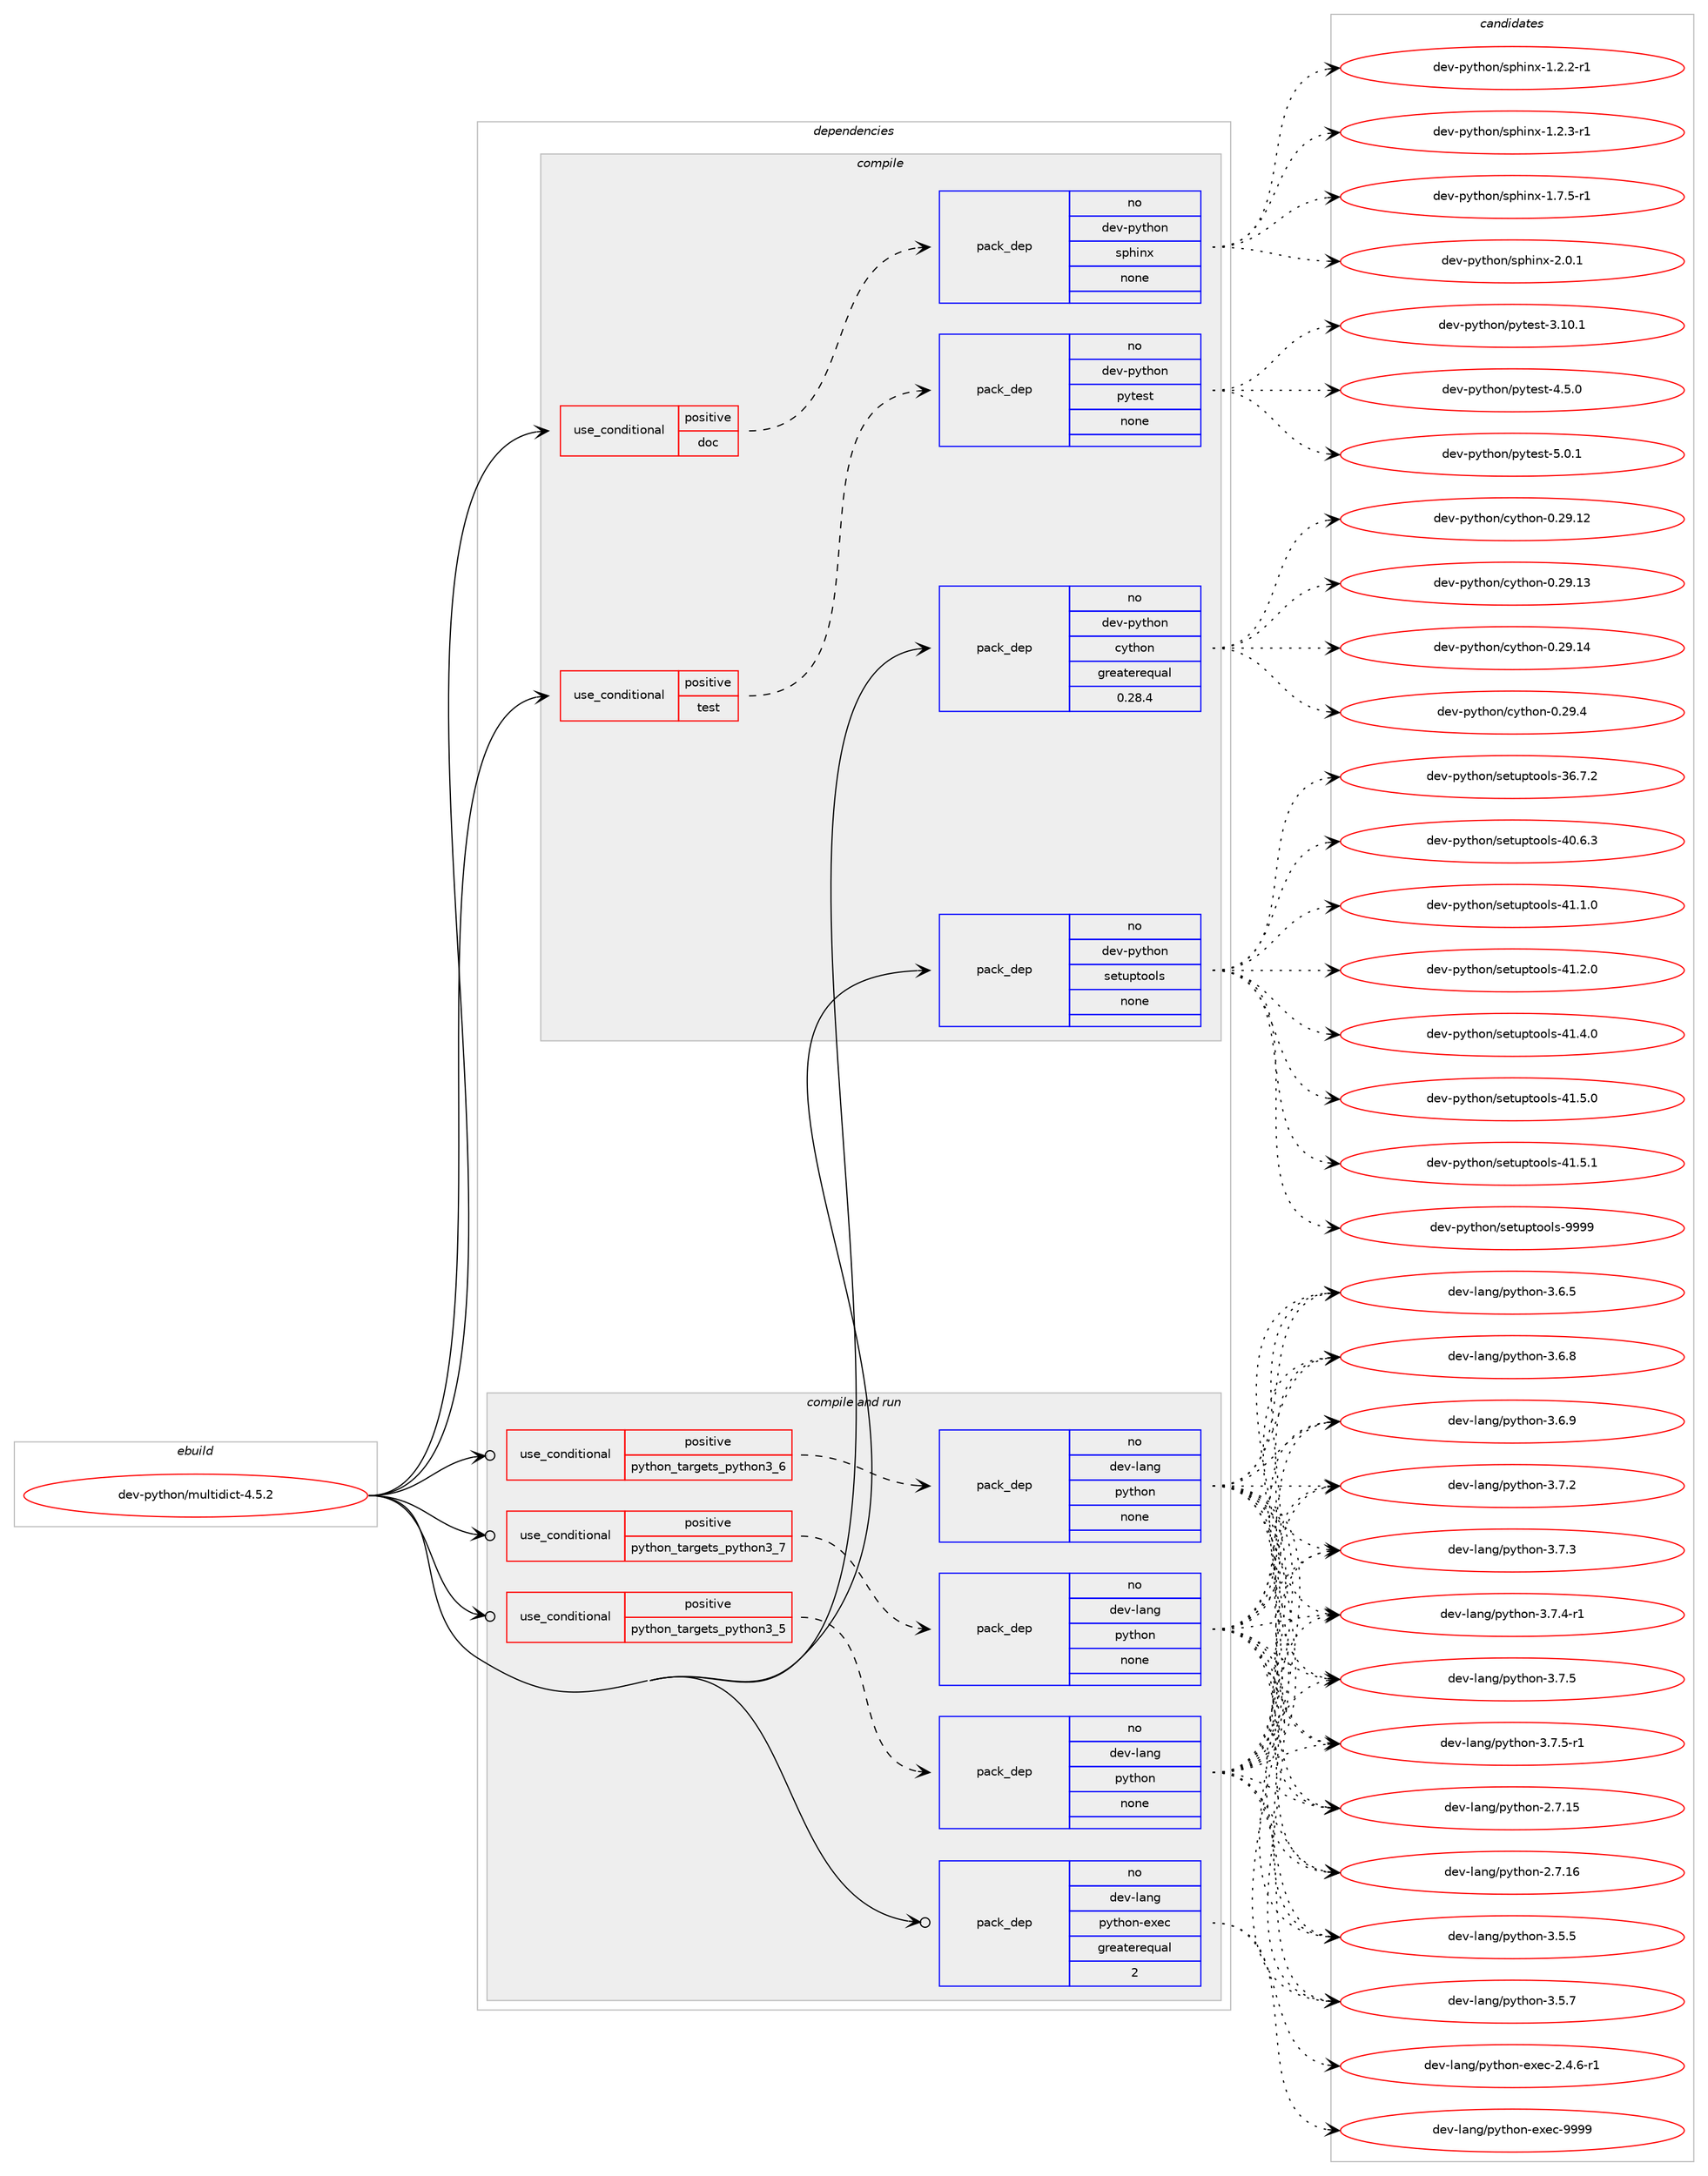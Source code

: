 digraph prolog {

# *************
# Graph options
# *************

newrank=true;
concentrate=true;
compound=true;
graph [rankdir=LR,fontname=Helvetica,fontsize=10,ranksep=1.5];#, ranksep=2.5, nodesep=0.2];
edge  [arrowhead=vee];
node  [fontname=Helvetica,fontsize=10];

# **********
# The ebuild
# **********

subgraph cluster_leftcol {
color=gray;
rank=same;
label=<<i>ebuild</i>>;
id [label="dev-python/multidict-4.5.2", color=red, width=4, href="../dev-python/multidict-4.5.2.svg"];
}

# ****************
# The dependencies
# ****************

subgraph cluster_midcol {
color=gray;
label=<<i>dependencies</i>>;
subgraph cluster_compile {
fillcolor="#eeeeee";
style=filled;
label=<<i>compile</i>>;
subgraph cond142745 {
dependency615316 [label=<<TABLE BORDER="0" CELLBORDER="1" CELLSPACING="0" CELLPADDING="4"><TR><TD ROWSPAN="3" CELLPADDING="10">use_conditional</TD></TR><TR><TD>positive</TD></TR><TR><TD>doc</TD></TR></TABLE>>, shape=none, color=red];
subgraph pack460766 {
dependency615317 [label=<<TABLE BORDER="0" CELLBORDER="1" CELLSPACING="0" CELLPADDING="4" WIDTH="220"><TR><TD ROWSPAN="6" CELLPADDING="30">pack_dep</TD></TR><TR><TD WIDTH="110">no</TD></TR><TR><TD>dev-python</TD></TR><TR><TD>sphinx</TD></TR><TR><TD>none</TD></TR><TR><TD></TD></TR></TABLE>>, shape=none, color=blue];
}
dependency615316:e -> dependency615317:w [weight=20,style="dashed",arrowhead="vee"];
}
id:e -> dependency615316:w [weight=20,style="solid",arrowhead="vee"];
subgraph cond142746 {
dependency615318 [label=<<TABLE BORDER="0" CELLBORDER="1" CELLSPACING="0" CELLPADDING="4"><TR><TD ROWSPAN="3" CELLPADDING="10">use_conditional</TD></TR><TR><TD>positive</TD></TR><TR><TD>test</TD></TR></TABLE>>, shape=none, color=red];
subgraph pack460767 {
dependency615319 [label=<<TABLE BORDER="0" CELLBORDER="1" CELLSPACING="0" CELLPADDING="4" WIDTH="220"><TR><TD ROWSPAN="6" CELLPADDING="30">pack_dep</TD></TR><TR><TD WIDTH="110">no</TD></TR><TR><TD>dev-python</TD></TR><TR><TD>pytest</TD></TR><TR><TD>none</TD></TR><TR><TD></TD></TR></TABLE>>, shape=none, color=blue];
}
dependency615318:e -> dependency615319:w [weight=20,style="dashed",arrowhead="vee"];
}
id:e -> dependency615318:w [weight=20,style="solid",arrowhead="vee"];
subgraph pack460768 {
dependency615320 [label=<<TABLE BORDER="0" CELLBORDER="1" CELLSPACING="0" CELLPADDING="4" WIDTH="220"><TR><TD ROWSPAN="6" CELLPADDING="30">pack_dep</TD></TR><TR><TD WIDTH="110">no</TD></TR><TR><TD>dev-python</TD></TR><TR><TD>cython</TD></TR><TR><TD>greaterequal</TD></TR><TR><TD>0.28.4</TD></TR></TABLE>>, shape=none, color=blue];
}
id:e -> dependency615320:w [weight=20,style="solid",arrowhead="vee"];
subgraph pack460769 {
dependency615321 [label=<<TABLE BORDER="0" CELLBORDER="1" CELLSPACING="0" CELLPADDING="4" WIDTH="220"><TR><TD ROWSPAN="6" CELLPADDING="30">pack_dep</TD></TR><TR><TD WIDTH="110">no</TD></TR><TR><TD>dev-python</TD></TR><TR><TD>setuptools</TD></TR><TR><TD>none</TD></TR><TR><TD></TD></TR></TABLE>>, shape=none, color=blue];
}
id:e -> dependency615321:w [weight=20,style="solid",arrowhead="vee"];
}
subgraph cluster_compileandrun {
fillcolor="#eeeeee";
style=filled;
label=<<i>compile and run</i>>;
subgraph cond142747 {
dependency615322 [label=<<TABLE BORDER="0" CELLBORDER="1" CELLSPACING="0" CELLPADDING="4"><TR><TD ROWSPAN="3" CELLPADDING="10">use_conditional</TD></TR><TR><TD>positive</TD></TR><TR><TD>python_targets_python3_5</TD></TR></TABLE>>, shape=none, color=red];
subgraph pack460770 {
dependency615323 [label=<<TABLE BORDER="0" CELLBORDER="1" CELLSPACING="0" CELLPADDING="4" WIDTH="220"><TR><TD ROWSPAN="6" CELLPADDING="30">pack_dep</TD></TR><TR><TD WIDTH="110">no</TD></TR><TR><TD>dev-lang</TD></TR><TR><TD>python</TD></TR><TR><TD>none</TD></TR><TR><TD></TD></TR></TABLE>>, shape=none, color=blue];
}
dependency615322:e -> dependency615323:w [weight=20,style="dashed",arrowhead="vee"];
}
id:e -> dependency615322:w [weight=20,style="solid",arrowhead="odotvee"];
subgraph cond142748 {
dependency615324 [label=<<TABLE BORDER="0" CELLBORDER="1" CELLSPACING="0" CELLPADDING="4"><TR><TD ROWSPAN="3" CELLPADDING="10">use_conditional</TD></TR><TR><TD>positive</TD></TR><TR><TD>python_targets_python3_6</TD></TR></TABLE>>, shape=none, color=red];
subgraph pack460771 {
dependency615325 [label=<<TABLE BORDER="0" CELLBORDER="1" CELLSPACING="0" CELLPADDING="4" WIDTH="220"><TR><TD ROWSPAN="6" CELLPADDING="30">pack_dep</TD></TR><TR><TD WIDTH="110">no</TD></TR><TR><TD>dev-lang</TD></TR><TR><TD>python</TD></TR><TR><TD>none</TD></TR><TR><TD></TD></TR></TABLE>>, shape=none, color=blue];
}
dependency615324:e -> dependency615325:w [weight=20,style="dashed",arrowhead="vee"];
}
id:e -> dependency615324:w [weight=20,style="solid",arrowhead="odotvee"];
subgraph cond142749 {
dependency615326 [label=<<TABLE BORDER="0" CELLBORDER="1" CELLSPACING="0" CELLPADDING="4"><TR><TD ROWSPAN="3" CELLPADDING="10">use_conditional</TD></TR><TR><TD>positive</TD></TR><TR><TD>python_targets_python3_7</TD></TR></TABLE>>, shape=none, color=red];
subgraph pack460772 {
dependency615327 [label=<<TABLE BORDER="0" CELLBORDER="1" CELLSPACING="0" CELLPADDING="4" WIDTH="220"><TR><TD ROWSPAN="6" CELLPADDING="30">pack_dep</TD></TR><TR><TD WIDTH="110">no</TD></TR><TR><TD>dev-lang</TD></TR><TR><TD>python</TD></TR><TR><TD>none</TD></TR><TR><TD></TD></TR></TABLE>>, shape=none, color=blue];
}
dependency615326:e -> dependency615327:w [weight=20,style="dashed",arrowhead="vee"];
}
id:e -> dependency615326:w [weight=20,style="solid",arrowhead="odotvee"];
subgraph pack460773 {
dependency615328 [label=<<TABLE BORDER="0" CELLBORDER="1" CELLSPACING="0" CELLPADDING="4" WIDTH="220"><TR><TD ROWSPAN="6" CELLPADDING="30">pack_dep</TD></TR><TR><TD WIDTH="110">no</TD></TR><TR><TD>dev-lang</TD></TR><TR><TD>python-exec</TD></TR><TR><TD>greaterequal</TD></TR><TR><TD>2</TD></TR></TABLE>>, shape=none, color=blue];
}
id:e -> dependency615328:w [weight=20,style="solid",arrowhead="odotvee"];
}
subgraph cluster_run {
fillcolor="#eeeeee";
style=filled;
label=<<i>run</i>>;
}
}

# **************
# The candidates
# **************

subgraph cluster_choices {
rank=same;
color=gray;
label=<<i>candidates</i>>;

subgraph choice460766 {
color=black;
nodesep=1;
choice10010111845112121116104111110471151121041051101204549465046504511449 [label="dev-python/sphinx-1.2.2-r1", color=red, width=4,href="../dev-python/sphinx-1.2.2-r1.svg"];
choice10010111845112121116104111110471151121041051101204549465046514511449 [label="dev-python/sphinx-1.2.3-r1", color=red, width=4,href="../dev-python/sphinx-1.2.3-r1.svg"];
choice10010111845112121116104111110471151121041051101204549465546534511449 [label="dev-python/sphinx-1.7.5-r1", color=red, width=4,href="../dev-python/sphinx-1.7.5-r1.svg"];
choice1001011184511212111610411111047115112104105110120455046484649 [label="dev-python/sphinx-2.0.1", color=red, width=4,href="../dev-python/sphinx-2.0.1.svg"];
dependency615317:e -> choice10010111845112121116104111110471151121041051101204549465046504511449:w [style=dotted,weight="100"];
dependency615317:e -> choice10010111845112121116104111110471151121041051101204549465046514511449:w [style=dotted,weight="100"];
dependency615317:e -> choice10010111845112121116104111110471151121041051101204549465546534511449:w [style=dotted,weight="100"];
dependency615317:e -> choice1001011184511212111610411111047115112104105110120455046484649:w [style=dotted,weight="100"];
}
subgraph choice460767 {
color=black;
nodesep=1;
choice100101118451121211161041111104711212111610111511645514649484649 [label="dev-python/pytest-3.10.1", color=red, width=4,href="../dev-python/pytest-3.10.1.svg"];
choice1001011184511212111610411111047112121116101115116455246534648 [label="dev-python/pytest-4.5.0", color=red, width=4,href="../dev-python/pytest-4.5.0.svg"];
choice1001011184511212111610411111047112121116101115116455346484649 [label="dev-python/pytest-5.0.1", color=red, width=4,href="../dev-python/pytest-5.0.1.svg"];
dependency615319:e -> choice100101118451121211161041111104711212111610111511645514649484649:w [style=dotted,weight="100"];
dependency615319:e -> choice1001011184511212111610411111047112121116101115116455246534648:w [style=dotted,weight="100"];
dependency615319:e -> choice1001011184511212111610411111047112121116101115116455346484649:w [style=dotted,weight="100"];
}
subgraph choice460768 {
color=black;
nodesep=1;
choice1001011184511212111610411111047991211161041111104548465057464950 [label="dev-python/cython-0.29.12", color=red, width=4,href="../dev-python/cython-0.29.12.svg"];
choice1001011184511212111610411111047991211161041111104548465057464951 [label="dev-python/cython-0.29.13", color=red, width=4,href="../dev-python/cython-0.29.13.svg"];
choice1001011184511212111610411111047991211161041111104548465057464952 [label="dev-python/cython-0.29.14", color=red, width=4,href="../dev-python/cython-0.29.14.svg"];
choice10010111845112121116104111110479912111610411111045484650574652 [label="dev-python/cython-0.29.4", color=red, width=4,href="../dev-python/cython-0.29.4.svg"];
dependency615320:e -> choice1001011184511212111610411111047991211161041111104548465057464950:w [style=dotted,weight="100"];
dependency615320:e -> choice1001011184511212111610411111047991211161041111104548465057464951:w [style=dotted,weight="100"];
dependency615320:e -> choice1001011184511212111610411111047991211161041111104548465057464952:w [style=dotted,weight="100"];
dependency615320:e -> choice10010111845112121116104111110479912111610411111045484650574652:w [style=dotted,weight="100"];
}
subgraph choice460769 {
color=black;
nodesep=1;
choice100101118451121211161041111104711510111611711211611111110811545515446554650 [label="dev-python/setuptools-36.7.2", color=red, width=4,href="../dev-python/setuptools-36.7.2.svg"];
choice100101118451121211161041111104711510111611711211611111110811545524846544651 [label="dev-python/setuptools-40.6.3", color=red, width=4,href="../dev-python/setuptools-40.6.3.svg"];
choice100101118451121211161041111104711510111611711211611111110811545524946494648 [label="dev-python/setuptools-41.1.0", color=red, width=4,href="../dev-python/setuptools-41.1.0.svg"];
choice100101118451121211161041111104711510111611711211611111110811545524946504648 [label="dev-python/setuptools-41.2.0", color=red, width=4,href="../dev-python/setuptools-41.2.0.svg"];
choice100101118451121211161041111104711510111611711211611111110811545524946524648 [label="dev-python/setuptools-41.4.0", color=red, width=4,href="../dev-python/setuptools-41.4.0.svg"];
choice100101118451121211161041111104711510111611711211611111110811545524946534648 [label="dev-python/setuptools-41.5.0", color=red, width=4,href="../dev-python/setuptools-41.5.0.svg"];
choice100101118451121211161041111104711510111611711211611111110811545524946534649 [label="dev-python/setuptools-41.5.1", color=red, width=4,href="../dev-python/setuptools-41.5.1.svg"];
choice10010111845112121116104111110471151011161171121161111111081154557575757 [label="dev-python/setuptools-9999", color=red, width=4,href="../dev-python/setuptools-9999.svg"];
dependency615321:e -> choice100101118451121211161041111104711510111611711211611111110811545515446554650:w [style=dotted,weight="100"];
dependency615321:e -> choice100101118451121211161041111104711510111611711211611111110811545524846544651:w [style=dotted,weight="100"];
dependency615321:e -> choice100101118451121211161041111104711510111611711211611111110811545524946494648:w [style=dotted,weight="100"];
dependency615321:e -> choice100101118451121211161041111104711510111611711211611111110811545524946504648:w [style=dotted,weight="100"];
dependency615321:e -> choice100101118451121211161041111104711510111611711211611111110811545524946524648:w [style=dotted,weight="100"];
dependency615321:e -> choice100101118451121211161041111104711510111611711211611111110811545524946534648:w [style=dotted,weight="100"];
dependency615321:e -> choice100101118451121211161041111104711510111611711211611111110811545524946534649:w [style=dotted,weight="100"];
dependency615321:e -> choice10010111845112121116104111110471151011161171121161111111081154557575757:w [style=dotted,weight="100"];
}
subgraph choice460770 {
color=black;
nodesep=1;
choice10010111845108971101034711212111610411111045504655464953 [label="dev-lang/python-2.7.15", color=red, width=4,href="../dev-lang/python-2.7.15.svg"];
choice10010111845108971101034711212111610411111045504655464954 [label="dev-lang/python-2.7.16", color=red, width=4,href="../dev-lang/python-2.7.16.svg"];
choice100101118451089711010347112121116104111110455146534653 [label="dev-lang/python-3.5.5", color=red, width=4,href="../dev-lang/python-3.5.5.svg"];
choice100101118451089711010347112121116104111110455146534655 [label="dev-lang/python-3.5.7", color=red, width=4,href="../dev-lang/python-3.5.7.svg"];
choice100101118451089711010347112121116104111110455146544653 [label="dev-lang/python-3.6.5", color=red, width=4,href="../dev-lang/python-3.6.5.svg"];
choice100101118451089711010347112121116104111110455146544656 [label="dev-lang/python-3.6.8", color=red, width=4,href="../dev-lang/python-3.6.8.svg"];
choice100101118451089711010347112121116104111110455146544657 [label="dev-lang/python-3.6.9", color=red, width=4,href="../dev-lang/python-3.6.9.svg"];
choice100101118451089711010347112121116104111110455146554650 [label="dev-lang/python-3.7.2", color=red, width=4,href="../dev-lang/python-3.7.2.svg"];
choice100101118451089711010347112121116104111110455146554651 [label="dev-lang/python-3.7.3", color=red, width=4,href="../dev-lang/python-3.7.3.svg"];
choice1001011184510897110103471121211161041111104551465546524511449 [label="dev-lang/python-3.7.4-r1", color=red, width=4,href="../dev-lang/python-3.7.4-r1.svg"];
choice100101118451089711010347112121116104111110455146554653 [label="dev-lang/python-3.7.5", color=red, width=4,href="../dev-lang/python-3.7.5.svg"];
choice1001011184510897110103471121211161041111104551465546534511449 [label="dev-lang/python-3.7.5-r1", color=red, width=4,href="../dev-lang/python-3.7.5-r1.svg"];
dependency615323:e -> choice10010111845108971101034711212111610411111045504655464953:w [style=dotted,weight="100"];
dependency615323:e -> choice10010111845108971101034711212111610411111045504655464954:w [style=dotted,weight="100"];
dependency615323:e -> choice100101118451089711010347112121116104111110455146534653:w [style=dotted,weight="100"];
dependency615323:e -> choice100101118451089711010347112121116104111110455146534655:w [style=dotted,weight="100"];
dependency615323:e -> choice100101118451089711010347112121116104111110455146544653:w [style=dotted,weight="100"];
dependency615323:e -> choice100101118451089711010347112121116104111110455146544656:w [style=dotted,weight="100"];
dependency615323:e -> choice100101118451089711010347112121116104111110455146544657:w [style=dotted,weight="100"];
dependency615323:e -> choice100101118451089711010347112121116104111110455146554650:w [style=dotted,weight="100"];
dependency615323:e -> choice100101118451089711010347112121116104111110455146554651:w [style=dotted,weight="100"];
dependency615323:e -> choice1001011184510897110103471121211161041111104551465546524511449:w [style=dotted,weight="100"];
dependency615323:e -> choice100101118451089711010347112121116104111110455146554653:w [style=dotted,weight="100"];
dependency615323:e -> choice1001011184510897110103471121211161041111104551465546534511449:w [style=dotted,weight="100"];
}
subgraph choice460771 {
color=black;
nodesep=1;
choice10010111845108971101034711212111610411111045504655464953 [label="dev-lang/python-2.7.15", color=red, width=4,href="../dev-lang/python-2.7.15.svg"];
choice10010111845108971101034711212111610411111045504655464954 [label="dev-lang/python-2.7.16", color=red, width=4,href="../dev-lang/python-2.7.16.svg"];
choice100101118451089711010347112121116104111110455146534653 [label="dev-lang/python-3.5.5", color=red, width=4,href="../dev-lang/python-3.5.5.svg"];
choice100101118451089711010347112121116104111110455146534655 [label="dev-lang/python-3.5.7", color=red, width=4,href="../dev-lang/python-3.5.7.svg"];
choice100101118451089711010347112121116104111110455146544653 [label="dev-lang/python-3.6.5", color=red, width=4,href="../dev-lang/python-3.6.5.svg"];
choice100101118451089711010347112121116104111110455146544656 [label="dev-lang/python-3.6.8", color=red, width=4,href="../dev-lang/python-3.6.8.svg"];
choice100101118451089711010347112121116104111110455146544657 [label="dev-lang/python-3.6.9", color=red, width=4,href="../dev-lang/python-3.6.9.svg"];
choice100101118451089711010347112121116104111110455146554650 [label="dev-lang/python-3.7.2", color=red, width=4,href="../dev-lang/python-3.7.2.svg"];
choice100101118451089711010347112121116104111110455146554651 [label="dev-lang/python-3.7.3", color=red, width=4,href="../dev-lang/python-3.7.3.svg"];
choice1001011184510897110103471121211161041111104551465546524511449 [label="dev-lang/python-3.7.4-r1", color=red, width=4,href="../dev-lang/python-3.7.4-r1.svg"];
choice100101118451089711010347112121116104111110455146554653 [label="dev-lang/python-3.7.5", color=red, width=4,href="../dev-lang/python-3.7.5.svg"];
choice1001011184510897110103471121211161041111104551465546534511449 [label="dev-lang/python-3.7.5-r1", color=red, width=4,href="../dev-lang/python-3.7.5-r1.svg"];
dependency615325:e -> choice10010111845108971101034711212111610411111045504655464953:w [style=dotted,weight="100"];
dependency615325:e -> choice10010111845108971101034711212111610411111045504655464954:w [style=dotted,weight="100"];
dependency615325:e -> choice100101118451089711010347112121116104111110455146534653:w [style=dotted,weight="100"];
dependency615325:e -> choice100101118451089711010347112121116104111110455146534655:w [style=dotted,weight="100"];
dependency615325:e -> choice100101118451089711010347112121116104111110455146544653:w [style=dotted,weight="100"];
dependency615325:e -> choice100101118451089711010347112121116104111110455146544656:w [style=dotted,weight="100"];
dependency615325:e -> choice100101118451089711010347112121116104111110455146544657:w [style=dotted,weight="100"];
dependency615325:e -> choice100101118451089711010347112121116104111110455146554650:w [style=dotted,weight="100"];
dependency615325:e -> choice100101118451089711010347112121116104111110455146554651:w [style=dotted,weight="100"];
dependency615325:e -> choice1001011184510897110103471121211161041111104551465546524511449:w [style=dotted,weight="100"];
dependency615325:e -> choice100101118451089711010347112121116104111110455146554653:w [style=dotted,weight="100"];
dependency615325:e -> choice1001011184510897110103471121211161041111104551465546534511449:w [style=dotted,weight="100"];
}
subgraph choice460772 {
color=black;
nodesep=1;
choice10010111845108971101034711212111610411111045504655464953 [label="dev-lang/python-2.7.15", color=red, width=4,href="../dev-lang/python-2.7.15.svg"];
choice10010111845108971101034711212111610411111045504655464954 [label="dev-lang/python-2.7.16", color=red, width=4,href="../dev-lang/python-2.7.16.svg"];
choice100101118451089711010347112121116104111110455146534653 [label="dev-lang/python-3.5.5", color=red, width=4,href="../dev-lang/python-3.5.5.svg"];
choice100101118451089711010347112121116104111110455146534655 [label="dev-lang/python-3.5.7", color=red, width=4,href="../dev-lang/python-3.5.7.svg"];
choice100101118451089711010347112121116104111110455146544653 [label="dev-lang/python-3.6.5", color=red, width=4,href="../dev-lang/python-3.6.5.svg"];
choice100101118451089711010347112121116104111110455146544656 [label="dev-lang/python-3.6.8", color=red, width=4,href="../dev-lang/python-3.6.8.svg"];
choice100101118451089711010347112121116104111110455146544657 [label="dev-lang/python-3.6.9", color=red, width=4,href="../dev-lang/python-3.6.9.svg"];
choice100101118451089711010347112121116104111110455146554650 [label="dev-lang/python-3.7.2", color=red, width=4,href="../dev-lang/python-3.7.2.svg"];
choice100101118451089711010347112121116104111110455146554651 [label="dev-lang/python-3.7.3", color=red, width=4,href="../dev-lang/python-3.7.3.svg"];
choice1001011184510897110103471121211161041111104551465546524511449 [label="dev-lang/python-3.7.4-r1", color=red, width=4,href="../dev-lang/python-3.7.4-r1.svg"];
choice100101118451089711010347112121116104111110455146554653 [label="dev-lang/python-3.7.5", color=red, width=4,href="../dev-lang/python-3.7.5.svg"];
choice1001011184510897110103471121211161041111104551465546534511449 [label="dev-lang/python-3.7.5-r1", color=red, width=4,href="../dev-lang/python-3.7.5-r1.svg"];
dependency615327:e -> choice10010111845108971101034711212111610411111045504655464953:w [style=dotted,weight="100"];
dependency615327:e -> choice10010111845108971101034711212111610411111045504655464954:w [style=dotted,weight="100"];
dependency615327:e -> choice100101118451089711010347112121116104111110455146534653:w [style=dotted,weight="100"];
dependency615327:e -> choice100101118451089711010347112121116104111110455146534655:w [style=dotted,weight="100"];
dependency615327:e -> choice100101118451089711010347112121116104111110455146544653:w [style=dotted,weight="100"];
dependency615327:e -> choice100101118451089711010347112121116104111110455146544656:w [style=dotted,weight="100"];
dependency615327:e -> choice100101118451089711010347112121116104111110455146544657:w [style=dotted,weight="100"];
dependency615327:e -> choice100101118451089711010347112121116104111110455146554650:w [style=dotted,weight="100"];
dependency615327:e -> choice100101118451089711010347112121116104111110455146554651:w [style=dotted,weight="100"];
dependency615327:e -> choice1001011184510897110103471121211161041111104551465546524511449:w [style=dotted,weight="100"];
dependency615327:e -> choice100101118451089711010347112121116104111110455146554653:w [style=dotted,weight="100"];
dependency615327:e -> choice1001011184510897110103471121211161041111104551465546534511449:w [style=dotted,weight="100"];
}
subgraph choice460773 {
color=black;
nodesep=1;
choice10010111845108971101034711212111610411111045101120101994550465246544511449 [label="dev-lang/python-exec-2.4.6-r1", color=red, width=4,href="../dev-lang/python-exec-2.4.6-r1.svg"];
choice10010111845108971101034711212111610411111045101120101994557575757 [label="dev-lang/python-exec-9999", color=red, width=4,href="../dev-lang/python-exec-9999.svg"];
dependency615328:e -> choice10010111845108971101034711212111610411111045101120101994550465246544511449:w [style=dotted,weight="100"];
dependency615328:e -> choice10010111845108971101034711212111610411111045101120101994557575757:w [style=dotted,weight="100"];
}
}

}
